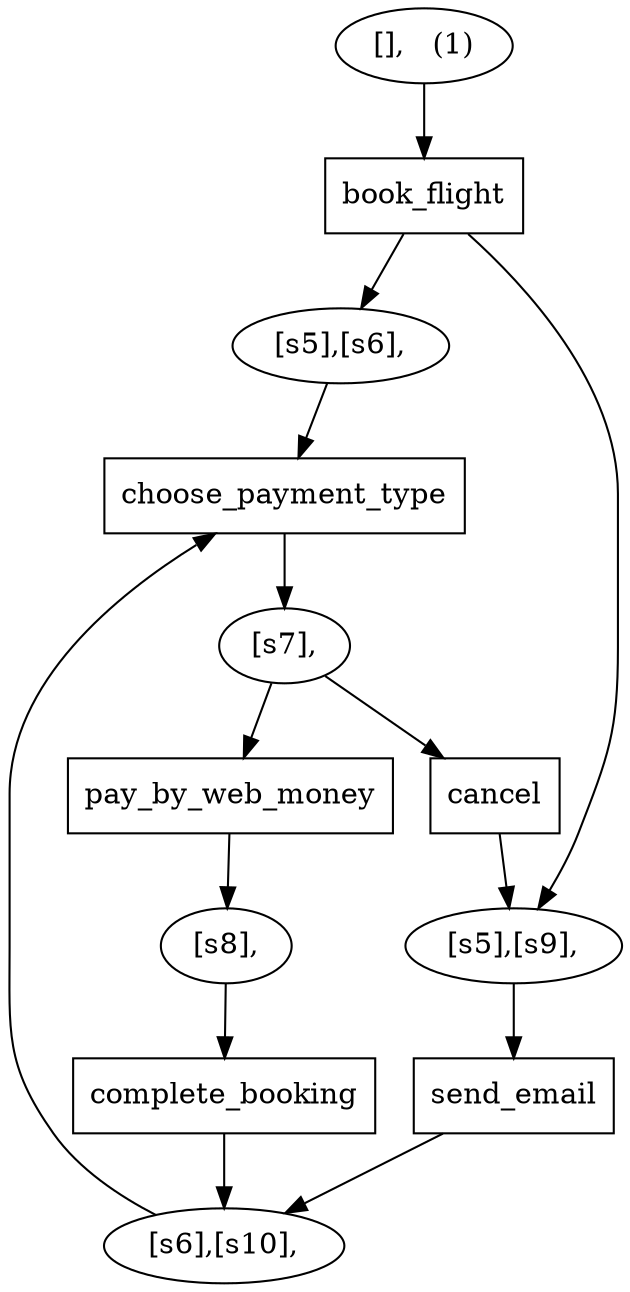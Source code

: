 digraph G {
    node [width=0.5];
xa92710 [label="book_flight",shape=box]
xa92a80 [label="cancel",shape=box]
xa924a8 [label="choose_payment_type",shape=box]
xa92ad8 [label="complete_booking",shape=box]
xa92768 [label="pay_by_web_money",shape=box]
xa92818 [label="send_email",shape=box]
xa92b30 [label="[],   (1)"]
xa92608 [label="[s7],"]
xa92920 [label="[s5],[s6],"]
xa92500 [label="[s6],[s10],"]
xa92b88 [label="[s8],"]
xa95488 [label="[s5],[s9],"]
xa92b30 -> xa92710 
xa92608 -> xa92a80 
xa924a8 -> xa92608 
xa92608 -> xa92768 
xa92710 -> xa92920 
xa92920 -> xa924a8 
xa92500 -> xa924a8 
xa92ad8 -> xa92500 
xa92818 -> xa92500 
xa92b88 -> xa92ad8 
xa92768 -> xa92b88 
xa92710 -> xa95488 
xa92a80 -> xa95488 
xa95488 -> xa92818 
}
